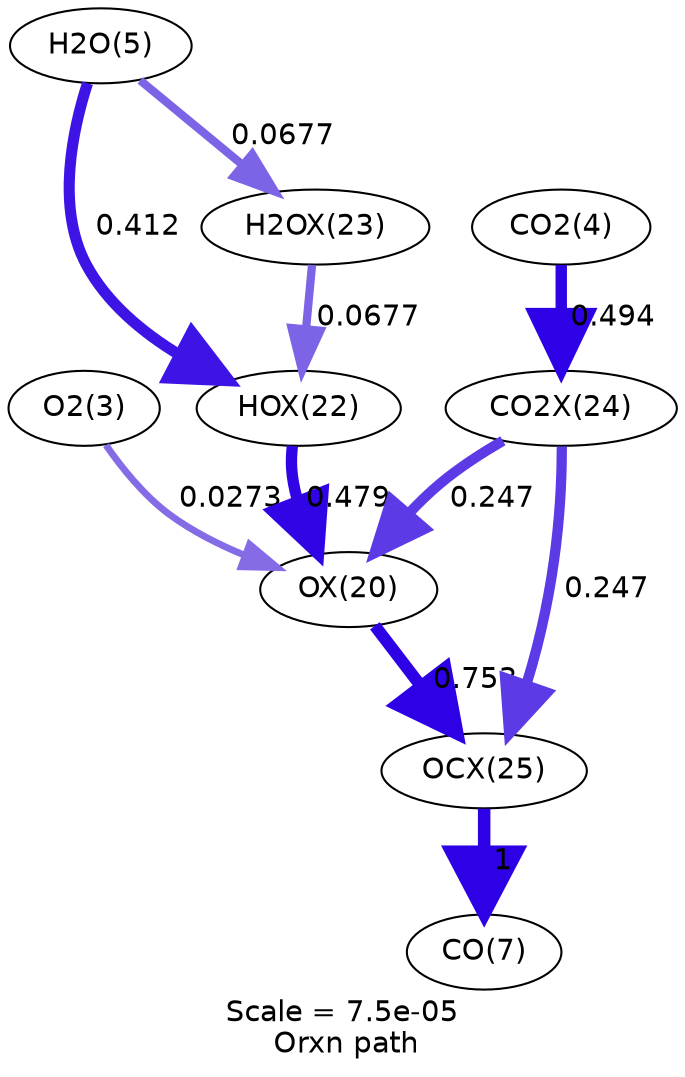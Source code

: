 digraph reaction_paths {
center=1;
s4 -> s24[fontname="Helvetica", penwidth=3.28, arrowsize=1.64, color="0.7, 0.527, 0.9"
, label=" 0.0273"];
s26 -> s24[fontname="Helvetica", penwidth=5.44, arrowsize=2.72, color="0.7, 0.979, 0.9"
, label=" 0.479"];
s24 -> s29[fontname="Helvetica", penwidth=5.79, arrowsize=2.89, color="0.7, 1.25, 0.9"
, label=" 0.753"];
s28 -> s24[fontname="Helvetica", penwidth=4.94, arrowsize=2.47, color="0.7, 0.747, 0.9"
, label=" 0.247"];
s6 -> s26[fontname="Helvetica", penwidth=5.33, arrowsize=2.67, color="0.7, 0.912, 0.9"
, label=" 0.412"];
s27 -> s26[fontname="Helvetica", penwidth=3.97, arrowsize=1.98, color="0.7, 0.568, 0.9"
, label=" 0.0677"];
s6 -> s27[fontname="Helvetica", penwidth=3.97, arrowsize=1.98, color="0.7, 0.568, 0.9"
, label=" 0.0677"];
s29 -> s8[fontname="Helvetica", penwidth=6, arrowsize=3, color="0.7, 1.5, 0.9"
, label=" 1"];
s28 -> s29[fontname="Helvetica", penwidth=4.94, arrowsize=2.47, color="0.7, 0.747, 0.9"
, label=" 0.247"];
s5 -> s28[fontname="Helvetica", penwidth=5.47, arrowsize=2.73, color="0.7, 0.994, 0.9"
, label=" 0.494"];
s4 [ fontname="Helvetica", label="O2(3)"];
s5 [ fontname="Helvetica", label="CO2(4)"];
s6 [ fontname="Helvetica", label="H2O(5)"];
s8 [ fontname="Helvetica", label="CO(7)"];
s24 [ fontname="Helvetica", label="OX(20)"];
s26 [ fontname="Helvetica", label="HOX(22)"];
s27 [ fontname="Helvetica", label="H2OX(23)"];
s28 [ fontname="Helvetica", label="CO2X(24)"];
s29 [ fontname="Helvetica", label="OCX(25)"];
 label = "Scale = 7.5e-05\l Orxn path";
 fontname = "Helvetica";
}
